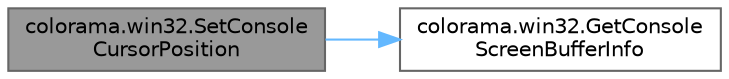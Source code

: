 digraph "colorama.win32.SetConsoleCursorPosition"
{
 // LATEX_PDF_SIZE
  bgcolor="transparent";
  edge [fontname=Helvetica,fontsize=10,labelfontname=Helvetica,labelfontsize=10];
  node [fontname=Helvetica,fontsize=10,shape=box,height=0.2,width=0.4];
  rankdir="LR";
  Node1 [id="Node000001",label="colorama.win32.SetConsole\lCursorPosition",height=0.2,width=0.4,color="gray40", fillcolor="grey60", style="filled", fontcolor="black",tooltip=" "];
  Node1 -> Node2 [id="edge1_Node000001_Node000002",color="steelblue1",style="solid",tooltip=" "];
  Node2 [id="Node000002",label="colorama.win32.GetConsole\lScreenBufferInfo",height=0.2,width=0.4,color="grey40", fillcolor="white", style="filled",URL="$namespacecolorama_1_1win32.html#afed2f6b6590c924ce9895127eaca78e5",tooltip=" "];
}
